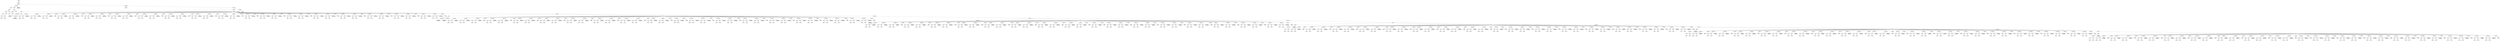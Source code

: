 digraph ASTGraph {
0 [ label="Program" ];
1 [ label="MainClass" ];
0 -> 1
2 [ label="BlockStatement" ];
1 -> 2
3 [ label="MeggySetPixel" ];
2 -> 3
4 [ label="ByteCast" ];
3 -> 4
5 [ label="MinusExp" ];
4 -> 5
6 [ label="PlusExp" ];
5 -> 6
7 [ label="MulExp" ];
6 -> 7
8 [ label="ByteCast" ];
7 -> 8
9 [ label="IntLiteral\n0" ];
8 -> 9
10 [ label="ByteCast" ];
7 -> 10
11 [ label="IntLiteral\n0" ];
10 -> 11
12 [ label="IntLiteral\n0" ];
6 -> 12
13 [ label="IntLiteral\n0" ];
5 -> 13
14 [ label="ByteCast" ];
3 -> 14
15 [ label="MinusExp" ];
14 -> 15
16 [ label="MinusExp" ];
15 -> 16
17 [ label="IntLiteral\n4" ];
16 -> 17
18 [ label="IntLiteral\n3" ];
16 -> 18
19 [ label="IntLiteral\n1" ];
15 -> 19
20 [ label="ColorLiteral\nMeggy.Color.RED" ];
3 -> 20
21 [ label="WhileStatement" ];
2 -> 21
22 [ label="TrueLiteral\ntrue" ];
21 -> 22
23 [ label="BlockStatement" ];
21 -> 23
24 [ label="IfStatement" ];
23 -> 24
25 [ label="AndExp" ];
24 -> 25
26 [ label="MeggyCheckButton" ];
25 -> 26
27 [ label="ButtonLiteral\nMeggy.Button.Up" ];
26 -> 27
28 [ label="NotExp" ];
25 -> 28
29 [ label="MeggyCheckButton" ];
28 -> 29
30 [ label="ButtonLiteral\nMeggy.Button.Right" ];
29 -> 30
31 [ label="BlockStatement" ];
24 -> 31
32 [ label="MeggySetPixel" ];
31 -> 32
33 [ label="ByteCast" ];
32 -> 33
34 [ label="IntLiteral\n0" ];
33 -> 34
35 [ label="ByteCast" ];
32 -> 35
36 [ label="IntLiteral\n0" ];
35 -> 36
37 [ label="ColorLiteral\nMeggy.Color.DARK" ];
32 -> 37
38 [ label="MeggySetPixel" ];
31 -> 38
39 [ label="ByteCast" ];
38 -> 39
40 [ label="IntLiteral\n0" ];
39 -> 40
41 [ label="ByteCast" ];
38 -> 41
42 [ label="IntLiteral\n4" ];
41 -> 42
43 [ label="ColorLiteral\nMeggy.Color.DARK" ];
38 -> 43
44 [ label="MeggySetPixel" ];
31 -> 44
45 [ label="ByteCast" ];
44 -> 45
46 [ label="IntLiteral\n0" ];
45 -> 46
47 [ label="ByteCast" ];
44 -> 47
48 [ label="IntLiteral\n7" ];
47 -> 48
49 [ label="ColorLiteral\nMeggy.Color.RED" ];
44 -> 49
50 [ label="MeggyDelay" ];
31 -> 50
51 [ label="IntLiteral\n256" ];
50 -> 51
52 [ label="MeggySetPixel" ];
31 -> 52
53 [ label="ByteCast" ];
52 -> 53
54 [ label="IntLiteral\n1" ];
53 -> 54
55 [ label="ByteCast" ];
52 -> 55
56 [ label="IntLiteral\n7" ];
55 -> 56
57 [ label="ColorLiteral\nMeggy.Color.RED" ];
52 -> 57
58 [ label="MeggySetPixel" ];
31 -> 58
59 [ label="ByteCast" ];
58 -> 59
60 [ label="IntLiteral\n0" ];
59 -> 60
61 [ label="ByteCast" ];
58 -> 61
62 [ label="IntLiteral\n7" ];
61 -> 62
63 [ label="ColorLiteral\nMeggy.Color.DARK" ];
58 -> 63
64 [ label="MeggyDelay" ];
31 -> 64
65 [ label="IntLiteral\n256" ];
64 -> 65
66 [ label="MeggySetPixel" ];
31 -> 66
67 [ label="ByteCast" ];
66 -> 67
68 [ label="IntLiteral\n2" ];
67 -> 68
69 [ label="ByteCast" ];
66 -> 69
70 [ label="IntLiteral\n7" ];
69 -> 70
71 [ label="ColorLiteral\nMeggy.Color.RED" ];
66 -> 71
72 [ label="MeggySetPixel" ];
31 -> 72
73 [ label="ByteCast" ];
72 -> 73
74 [ label="IntLiteral\n1" ];
73 -> 74
75 [ label="ByteCast" ];
72 -> 75
76 [ label="IntLiteral\n7" ];
75 -> 76
77 [ label="ColorLiteral\nMeggy.Color.DARK" ];
72 -> 77
78 [ label="MeggyDelay" ];
31 -> 78
79 [ label="IntLiteral\n256" ];
78 -> 79
80 [ label="MeggySetPixel" ];
31 -> 80
81 [ label="ByteCast" ];
80 -> 81
82 [ label="IntLiteral\n3" ];
81 -> 82
83 [ label="ByteCast" ];
80 -> 83
84 [ label="IntLiteral\n7" ];
83 -> 84
85 [ label="ColorLiteral\nMeggy.Color.RED" ];
80 -> 85
86 [ label="MeggySetPixel" ];
31 -> 86
87 [ label="ByteCast" ];
86 -> 87
88 [ label="IntLiteral\n2" ];
87 -> 88
89 [ label="ByteCast" ];
86 -> 89
90 [ label="IntLiteral\n7" ];
89 -> 90
91 [ label="ColorLiteral\nMeggy.Color.DARK" ];
86 -> 91
92 [ label="MeggyDelay" ];
31 -> 92
93 [ label="IntLiteral\n256" ];
92 -> 93
94 [ label="MeggySetPixel" ];
31 -> 94
95 [ label="ByteCast" ];
94 -> 95
96 [ label="IntLiteral\n4" ];
95 -> 96
97 [ label="ByteCast" ];
94 -> 97
98 [ label="IntLiteral\n7" ];
97 -> 98
99 [ label="ColorLiteral\nMeggy.Color.RED" ];
94 -> 99
100 [ label="MeggySetPixel" ];
31 -> 100
101 [ label="ByteCast" ];
100 -> 101
102 [ label="IntLiteral\n3" ];
101 -> 102
103 [ label="ByteCast" ];
100 -> 103
104 [ label="IntLiteral\n7" ];
103 -> 104
105 [ label="ColorLiteral\nMeggy.Color.DARK" ];
100 -> 105
106 [ label="MeggyDelay" ];
31 -> 106
107 [ label="IntLiteral\n256" ];
106 -> 107
108 [ label="MeggySetPixel" ];
31 -> 108
109 [ label="ByteCast" ];
108 -> 109
110 [ label="IntLiteral\n5" ];
109 -> 110
111 [ label="ByteCast" ];
108 -> 111
112 [ label="IntLiteral\n7" ];
111 -> 112
113 [ label="ColorLiteral\nMeggy.Color.RED" ];
108 -> 113
114 [ label="MeggySetPixel" ];
31 -> 114
115 [ label="ByteCast" ];
114 -> 115
116 [ label="IntLiteral\n4" ];
115 -> 116
117 [ label="ByteCast" ];
114 -> 117
118 [ label="IntLiteral\n7" ];
117 -> 118
119 [ label="ColorLiteral\nMeggy.Color.DARK" ];
114 -> 119
120 [ label="MeggyDelay" ];
31 -> 120
121 [ label="IntLiteral\n256" ];
120 -> 121
122 [ label="MeggySetPixel" ];
31 -> 122
123 [ label="ByteCast" ];
122 -> 123
124 [ label="IntLiteral\n6" ];
123 -> 124
125 [ label="ByteCast" ];
122 -> 125
126 [ label="IntLiteral\n7" ];
125 -> 126
127 [ label="ColorLiteral\nMeggy.Color.RED" ];
122 -> 127
128 [ label="MeggySetPixel" ];
31 -> 128
129 [ label="ByteCast" ];
128 -> 129
130 [ label="IntLiteral\n5" ];
129 -> 130
131 [ label="ByteCast" ];
128 -> 131
132 [ label="IntLiteral\n7" ];
131 -> 132
133 [ label="ColorLiteral\nMeggy.Color.DARK" ];
128 -> 133
134 [ label="MeggyDelay" ];
31 -> 134
135 [ label="IntLiteral\n256" ];
134 -> 135
136 [ label="MeggySetPixel" ];
31 -> 136
137 [ label="ByteCast" ];
136 -> 137
138 [ label="IntLiteral\n7" ];
137 -> 138
139 [ label="ByteCast" ];
136 -> 139
140 [ label="IntLiteral\n7" ];
139 -> 140
141 [ label="ColorLiteral\nMeggy.Color.RED" ];
136 -> 141
142 [ label="MeggySetPixel" ];
31 -> 142
143 [ label="ByteCast" ];
142 -> 143
144 [ label="IntLiteral\n6" ];
143 -> 144
145 [ label="ByteCast" ];
142 -> 145
146 [ label="IntLiteral\n7" ];
145 -> 146
147 [ label="ColorLiteral\nMeggy.Color.DARK" ];
142 -> 147
148 [ label="MeggyDelay" ];
31 -> 148
149 [ label="IntLiteral\n256" ];
148 -> 149
150 [ label="MeggySetPixel" ];
31 -> 150
151 [ label="ByteCast" ];
150 -> 151
152 [ label="IntLiteral\n7" ];
151 -> 152
153 [ label="ByteCast" ];
150 -> 153
154 [ label="IntLiteral\n7" ];
153 -> 154
155 [ label="ColorLiteral\nMeggy.Color.RED" ];
150 -> 155
156 [ label="MeggyDelay" ];
31 -> 156
157 [ label="IntLiteral\n256" ];
156 -> 157
158 [ label="MeggySetPixel" ];
31 -> 158
159 [ label="ByteCast" ];
158 -> 159
160 [ label="IntLiteral\n6" ];
159 -> 160
161 [ label="ByteCast" ];
158 -> 161
162 [ label="IntLiteral\n7" ];
161 -> 162
163 [ label="ColorLiteral\nMeggy.Color.RED" ];
158 -> 163
164 [ label="MeggySetPixel" ];
31 -> 164
165 [ label="ByteCast" ];
164 -> 165
166 [ label="IntLiteral\n7" ];
165 -> 166
167 [ label="ByteCast" ];
164 -> 167
168 [ label="IntLiteral\n7" ];
167 -> 168
169 [ label="ColorLiteral\nMeggy.Color.DARK" ];
164 -> 169
170 [ label="MeggyDelay" ];
31 -> 170
171 [ label="IntLiteral\n256" ];
170 -> 171
172 [ label="MeggySetPixel" ];
31 -> 172
173 [ label="ByteCast" ];
172 -> 173
174 [ label="IntLiteral\n5" ];
173 -> 174
175 [ label="ByteCast" ];
172 -> 175
176 [ label="IntLiteral\n7" ];
175 -> 176
177 [ label="ColorLiteral\nMeggy.Color.RED" ];
172 -> 177
178 [ label="MeggySetPixel" ];
31 -> 178
179 [ label="ByteCast" ];
178 -> 179
180 [ label="IntLiteral\n6" ];
179 -> 180
181 [ label="ByteCast" ];
178 -> 181
182 [ label="IntLiteral\n7" ];
181 -> 182
183 [ label="ColorLiteral\nMeggy.Color.DARK" ];
178 -> 183
184 [ label="MeggyDelay" ];
31 -> 184
185 [ label="IntLiteral\n256" ];
184 -> 185
186 [ label="MeggySetPixel" ];
31 -> 186
187 [ label="ByteCast" ];
186 -> 187
188 [ label="IntLiteral\n4" ];
187 -> 188
189 [ label="ByteCast" ];
186 -> 189
190 [ label="IntLiteral\n7" ];
189 -> 190
191 [ label="ColorLiteral\nMeggy.Color.RED" ];
186 -> 191
192 [ label="MeggySetPixel" ];
31 -> 192
193 [ label="ByteCast" ];
192 -> 193
194 [ label="IntLiteral\n5" ];
193 -> 194
195 [ label="ByteCast" ];
192 -> 195
196 [ label="IntLiteral\n7" ];
195 -> 196
197 [ label="ColorLiteral\nMeggy.Color.DARK" ];
192 -> 197
198 [ label="MeggyDelay" ];
31 -> 198
199 [ label="IntLiteral\n256" ];
198 -> 199
200 [ label="MeggySetPixel" ];
31 -> 200
201 [ label="ByteCast" ];
200 -> 201
202 [ label="IntLiteral\n3" ];
201 -> 202
203 [ label="ByteCast" ];
200 -> 203
204 [ label="IntLiteral\n7" ];
203 -> 204
205 [ label="ColorLiteral\nMeggy.Color.RED" ];
200 -> 205
206 [ label="MeggySetPixel" ];
31 -> 206
207 [ label="ByteCast" ];
206 -> 207
208 [ label="IntLiteral\n4" ];
207 -> 208
209 [ label="ByteCast" ];
206 -> 209
210 [ label="IntLiteral\n7" ];
209 -> 210
211 [ label="ColorLiteral\nMeggy.Color.DARK" ];
206 -> 211
212 [ label="MeggyDelay" ];
31 -> 212
213 [ label="IntLiteral\n256" ];
212 -> 213
214 [ label="MeggySetPixel" ];
31 -> 214
215 [ label="ByteCast" ];
214 -> 215
216 [ label="IntLiteral\n2" ];
215 -> 216
217 [ label="ByteCast" ];
214 -> 217
218 [ label="IntLiteral\n7" ];
217 -> 218
219 [ label="ColorLiteral\nMeggy.Color.RED" ];
214 -> 219
220 [ label="MeggySetPixel" ];
31 -> 220
221 [ label="ByteCast" ];
220 -> 221
222 [ label="IntLiteral\n3" ];
221 -> 222
223 [ label="ByteCast" ];
220 -> 223
224 [ label="IntLiteral\n7" ];
223 -> 224
225 [ label="ColorLiteral\nMeggy.Color.DARK" ];
220 -> 225
226 [ label="MeggyDelay" ];
31 -> 226
227 [ label="IntLiteral\n256" ];
226 -> 227
228 [ label="MeggySetPixel" ];
31 -> 228
229 [ label="ByteCast" ];
228 -> 229
230 [ label="IntLiteral\n1" ];
229 -> 230
231 [ label="ByteCast" ];
228 -> 231
232 [ label="IntLiteral\n7" ];
231 -> 232
233 [ label="ColorLiteral\nMeggy.Color.RED" ];
228 -> 233
234 [ label="MeggySetPixel" ];
31 -> 234
235 [ label="ByteCast" ];
234 -> 235
236 [ label="IntLiteral\n2" ];
235 -> 236
237 [ label="ByteCast" ];
234 -> 237
238 [ label="IntLiteral\n7" ];
237 -> 238
239 [ label="ColorLiteral\nMeggy.Color.DARK" ];
234 -> 239
240 [ label="MeggyDelay" ];
31 -> 240
241 [ label="IntLiteral\n256" ];
240 -> 241
242 [ label="MeggySetPixel" ];
31 -> 242
243 [ label="ByteCast" ];
242 -> 243
244 [ label="IntLiteral\n0" ];
243 -> 244
245 [ label="ByteCast" ];
242 -> 245
246 [ label="IntLiteral\n7" ];
245 -> 246
247 [ label="ColorLiteral\nMeggy.Color.RED" ];
242 -> 247
248 [ label="MeggySetPixel" ];
31 -> 248
249 [ label="ByteCast" ];
248 -> 249
250 [ label="IntLiteral\n1" ];
249 -> 250
251 [ label="ByteCast" ];
248 -> 251
252 [ label="IntLiteral\n7" ];
251 -> 252
253 [ label="ColorLiteral\nMeggy.Color.DARK" ];
248 -> 253
254 [ label="MeggyDelay" ];
31 -> 254
255 [ label="IntLiteral\n256" ];
254 -> 255
256 [ label="BlockStatement" ];
24 -> 256
257 [ label="IfStatement" ];
256 -> 257
258 [ label="AndExp" ];
257 -> 258
259 [ label="MeggyCheckButton" ];
258 -> 259
260 [ label="ButtonLiteral\nMeggy.Button.Up" ];
259 -> 260
261 [ label="MeggyCheckButton" ];
258 -> 261
262 [ label="ButtonLiteral\nMeggy.Button.Right" ];
261 -> 262
263 [ label="BlockStatement" ];
257 -> 263
264 [ label="MeggySetPixel" ];
263 -> 264
265 [ label="ByteCast" ];
264 -> 265
266 [ label="IntLiteral\n0" ];
265 -> 266
267 [ label="ByteCast" ];
264 -> 267
268 [ label="IntLiteral\n0" ];
267 -> 268
269 [ label="ColorLiteral\nMeggy.Color.DARK" ];
264 -> 269
270 [ label="MeggySetPixel" ];
263 -> 270
271 [ label="ByteCast" ];
270 -> 271
272 [ label="IntLiteral\n0" ];
271 -> 272
273 [ label="ByteCast" ];
270 -> 273
274 [ label="IntLiteral\n7" ];
273 -> 274
275 [ label="ColorLiteral\nMeggy.Color.DARK" ];
270 -> 275
276 [ label="MeggySetPixel" ];
263 -> 276
277 [ label="ByteCast" ];
276 -> 277
278 [ label="IntLiteral\n0" ];
277 -> 278
279 [ label="ByteCast" ];
276 -> 279
280 [ label="IntLiteral\n4" ];
279 -> 280
281 [ label="ColorLiteral\nMeggy.Color.RED" ];
276 -> 281
282 [ label="MeggyDelay" ];
263 -> 282
283 [ label="IntLiteral\n256" ];
282 -> 283
284 [ label="MeggySetPixel" ];
263 -> 284
285 [ label="ByteCast" ];
284 -> 285
286 [ label="IntLiteral\n1" ];
285 -> 286
287 [ label="ByteCast" ];
284 -> 287
288 [ label="IntLiteral\n4" ];
287 -> 288
289 [ label="ColorLiteral\nMeggy.Color.RED" ];
284 -> 289
290 [ label="MeggySetPixel" ];
263 -> 290
291 [ label="ByteCast" ];
290 -> 291
292 [ label="IntLiteral\n0" ];
291 -> 292
293 [ label="ByteCast" ];
290 -> 293
294 [ label="IntLiteral\n4" ];
293 -> 294
295 [ label="ColorLiteral\nMeggy.Color.DARK" ];
290 -> 295
296 [ label="MeggyDelay" ];
263 -> 296
297 [ label="IntLiteral\n256" ];
296 -> 297
298 [ label="MeggySetPixel" ];
263 -> 298
299 [ label="ByteCast" ];
298 -> 299
300 [ label="IntLiteral\n2" ];
299 -> 300
301 [ label="ByteCast" ];
298 -> 301
302 [ label="IntLiteral\n4" ];
301 -> 302
303 [ label="ColorLiteral\nMeggy.Color.RED" ];
298 -> 303
304 [ label="MeggySetPixel" ];
263 -> 304
305 [ label="ByteCast" ];
304 -> 305
306 [ label="IntLiteral\n1" ];
305 -> 306
307 [ label="ByteCast" ];
304 -> 307
308 [ label="IntLiteral\n4" ];
307 -> 308
309 [ label="ColorLiteral\nMeggy.Color.DARK" ];
304 -> 309
310 [ label="MeggyDelay" ];
263 -> 310
311 [ label="IntLiteral\n256" ];
310 -> 311
312 [ label="MeggySetPixel" ];
263 -> 312
313 [ label="ByteCast" ];
312 -> 313
314 [ label="IntLiteral\n3" ];
313 -> 314
315 [ label="ByteCast" ];
312 -> 315
316 [ label="IntLiteral\n4" ];
315 -> 316
317 [ label="ColorLiteral\nMeggy.Color.RED" ];
312 -> 317
318 [ label="MeggySetPixel" ];
263 -> 318
319 [ label="ByteCast" ];
318 -> 319
320 [ label="IntLiteral\n2" ];
319 -> 320
321 [ label="ByteCast" ];
318 -> 321
322 [ label="IntLiteral\n4" ];
321 -> 322
323 [ label="ColorLiteral\nMeggy.Color.DARK" ];
318 -> 323
324 [ label="MeggyDelay" ];
263 -> 324
325 [ label="IntLiteral\n256" ];
324 -> 325
326 [ label="MeggySetPixel" ];
263 -> 326
327 [ label="ByteCast" ];
326 -> 327
328 [ label="IntLiteral\n4" ];
327 -> 328
329 [ label="ByteCast" ];
326 -> 329
330 [ label="IntLiteral\n4" ];
329 -> 330
331 [ label="ColorLiteral\nMeggy.Color.RED" ];
326 -> 331
332 [ label="MeggySetPixel" ];
263 -> 332
333 [ label="ByteCast" ];
332 -> 333
334 [ label="IntLiteral\n3" ];
333 -> 334
335 [ label="ByteCast" ];
332 -> 335
336 [ label="IntLiteral\n4" ];
335 -> 336
337 [ label="ColorLiteral\nMeggy.Color.DARK" ];
332 -> 337
338 [ label="MeggyDelay" ];
263 -> 338
339 [ label="IntLiteral\n256" ];
338 -> 339
340 [ label="MeggySetPixel" ];
263 -> 340
341 [ label="ByteCast" ];
340 -> 341
342 [ label="IntLiteral\n5" ];
341 -> 342
343 [ label="ByteCast" ];
340 -> 343
344 [ label="IntLiteral\n4" ];
343 -> 344
345 [ label="ColorLiteral\nMeggy.Color.RED" ];
340 -> 345
346 [ label="MeggySetPixel" ];
263 -> 346
347 [ label="ByteCast" ];
346 -> 347
348 [ label="IntLiteral\n4" ];
347 -> 348
349 [ label="ByteCast" ];
346 -> 349
350 [ label="IntLiteral\n4" ];
349 -> 350
351 [ label="ColorLiteral\nMeggy.Color.DARK" ];
346 -> 351
352 [ label="MeggyDelay" ];
263 -> 352
353 [ label="IntLiteral\n256" ];
352 -> 353
354 [ label="MeggySetPixel" ];
263 -> 354
355 [ label="ByteCast" ];
354 -> 355
356 [ label="IntLiteral\n6" ];
355 -> 356
357 [ label="ByteCast" ];
354 -> 357
358 [ label="IntLiteral\n4" ];
357 -> 358
359 [ label="ColorLiteral\nMeggy.Color.RED" ];
354 -> 359
360 [ label="MeggySetPixel" ];
263 -> 360
361 [ label="ByteCast" ];
360 -> 361
362 [ label="IntLiteral\n5" ];
361 -> 362
363 [ label="ByteCast" ];
360 -> 363
364 [ label="IntLiteral\n4" ];
363 -> 364
365 [ label="ColorLiteral\nMeggy.Color.DARK" ];
360 -> 365
366 [ label="MeggyDelay" ];
263 -> 366
367 [ label="IntLiteral\n256" ];
366 -> 367
368 [ label="MeggySetPixel" ];
263 -> 368
369 [ label="ByteCast" ];
368 -> 369
370 [ label="IntLiteral\n7" ];
369 -> 370
371 [ label="ByteCast" ];
368 -> 371
372 [ label="IntLiteral\n4" ];
371 -> 372
373 [ label="ColorLiteral\nMeggy.Color.RED" ];
368 -> 373
374 [ label="MeggySetPixel" ];
263 -> 374
375 [ label="ByteCast" ];
374 -> 375
376 [ label="IntLiteral\n6" ];
375 -> 376
377 [ label="ByteCast" ];
374 -> 377
378 [ label="IntLiteral\n4" ];
377 -> 378
379 [ label="ColorLiteral\nMeggy.Color.DARK" ];
374 -> 379
380 [ label="MeggyDelay" ];
263 -> 380
381 [ label="IntLiteral\n256" ];
380 -> 381
382 [ label="MeggySetPixel" ];
263 -> 382
383 [ label="ByteCast" ];
382 -> 383
384 [ label="IntLiteral\n7" ];
383 -> 384
385 [ label="ByteCast" ];
382 -> 385
386 [ label="IntLiteral\n4" ];
385 -> 386
387 [ label="ColorLiteral\nMeggy.Color.RED" ];
382 -> 387
388 [ label="MeggyDelay" ];
263 -> 388
389 [ label="IntLiteral\n256" ];
388 -> 389
390 [ label="MeggySetPixel" ];
263 -> 390
391 [ label="ByteCast" ];
390 -> 391
392 [ label="IntLiteral\n6" ];
391 -> 392
393 [ label="ByteCast" ];
390 -> 393
394 [ label="IntLiteral\n4" ];
393 -> 394
395 [ label="ColorLiteral\nMeggy.Color.RED" ];
390 -> 395
396 [ label="MeggySetPixel" ];
263 -> 396
397 [ label="ByteCast" ];
396 -> 397
398 [ label="IntLiteral\n7" ];
397 -> 398
399 [ label="ByteCast" ];
396 -> 399
400 [ label="IntLiteral\n4" ];
399 -> 400
401 [ label="ColorLiteral\nMeggy.Color.DARK" ];
396 -> 401
402 [ label="MeggyDelay" ];
263 -> 402
403 [ label="IntLiteral\n256" ];
402 -> 403
404 [ label="MeggySetPixel" ];
263 -> 404
405 [ label="ByteCast" ];
404 -> 405
406 [ label="IntLiteral\n5" ];
405 -> 406
407 [ label="ByteCast" ];
404 -> 407
408 [ label="IntLiteral\n4" ];
407 -> 408
409 [ label="ColorLiteral\nMeggy.Color.RED" ];
404 -> 409
410 [ label="MeggySetPixel" ];
263 -> 410
411 [ label="ByteCast" ];
410 -> 411
412 [ label="IntLiteral\n6" ];
411 -> 412
413 [ label="ByteCast" ];
410 -> 413
414 [ label="IntLiteral\n4" ];
413 -> 414
415 [ label="ColorLiteral\nMeggy.Color.DARK" ];
410 -> 415
416 [ label="MeggyDelay" ];
263 -> 416
417 [ label="IntLiteral\n256" ];
416 -> 417
418 [ label="MeggySetPixel" ];
263 -> 418
419 [ label="ByteCast" ];
418 -> 419
420 [ label="IntLiteral\n4" ];
419 -> 420
421 [ label="ByteCast" ];
418 -> 421
422 [ label="IntLiteral\n4" ];
421 -> 422
423 [ label="ColorLiteral\nMeggy.Color.RED" ];
418 -> 423
424 [ label="MeggySetPixel" ];
263 -> 424
425 [ label="ByteCast" ];
424 -> 425
426 [ label="IntLiteral\n5" ];
425 -> 426
427 [ label="ByteCast" ];
424 -> 427
428 [ label="IntLiteral\n4" ];
427 -> 428
429 [ label="ColorLiteral\nMeggy.Color.DARK" ];
424 -> 429
430 [ label="MeggyDelay" ];
263 -> 430
431 [ label="IntLiteral\n256" ];
430 -> 431
432 [ label="MeggySetPixel" ];
263 -> 432
433 [ label="ByteCast" ];
432 -> 433
434 [ label="IntLiteral\n3" ];
433 -> 434
435 [ label="ByteCast" ];
432 -> 435
436 [ label="IntLiteral\n4" ];
435 -> 436
437 [ label="ColorLiteral\nMeggy.Color.RED" ];
432 -> 437
438 [ label="MeggySetPixel" ];
263 -> 438
439 [ label="ByteCast" ];
438 -> 439
440 [ label="IntLiteral\n4" ];
439 -> 440
441 [ label="ByteCast" ];
438 -> 441
442 [ label="IntLiteral\n4" ];
441 -> 442
443 [ label="ColorLiteral\nMeggy.Color.DARK" ];
438 -> 443
444 [ label="MeggyDelay" ];
263 -> 444
445 [ label="IntLiteral\n256" ];
444 -> 445
446 [ label="MeggySetPixel" ];
263 -> 446
447 [ label="ByteCast" ];
446 -> 447
448 [ label="IntLiteral\n2" ];
447 -> 448
449 [ label="ByteCast" ];
446 -> 449
450 [ label="IntLiteral\n4" ];
449 -> 450
451 [ label="ColorLiteral\nMeggy.Color.RED" ];
446 -> 451
452 [ label="MeggySetPixel" ];
263 -> 452
453 [ label="ByteCast" ];
452 -> 453
454 [ label="IntLiteral\n3" ];
453 -> 454
455 [ label="ByteCast" ];
452 -> 455
456 [ label="IntLiteral\n4" ];
455 -> 456
457 [ label="ColorLiteral\nMeggy.Color.DARK" ];
452 -> 457
458 [ label="MeggyDelay" ];
263 -> 458
459 [ label="IntLiteral\n256" ];
458 -> 459
460 [ label="MeggySetPixel" ];
263 -> 460
461 [ label="ByteCast" ];
460 -> 461
462 [ label="IntLiteral\n1" ];
461 -> 462
463 [ label="ByteCast" ];
460 -> 463
464 [ label="IntLiteral\n4" ];
463 -> 464
465 [ label="ColorLiteral\nMeggy.Color.RED" ];
460 -> 465
466 [ label="MeggySetPixel" ];
263 -> 466
467 [ label="ByteCast" ];
466 -> 467
468 [ label="IntLiteral\n2" ];
467 -> 468
469 [ label="ByteCast" ];
466 -> 469
470 [ label="IntLiteral\n4" ];
469 -> 470
471 [ label="ColorLiteral\nMeggy.Color.DARK" ];
466 -> 471
472 [ label="MeggyDelay" ];
263 -> 472
473 [ label="IntLiteral\n256" ];
472 -> 473
474 [ label="MeggySetPixel" ];
263 -> 474
475 [ label="ByteCast" ];
474 -> 475
476 [ label="IntLiteral\n0" ];
475 -> 476
477 [ label="ByteCast" ];
474 -> 477
478 [ label="IntLiteral\n4" ];
477 -> 478
479 [ label="ColorLiteral\nMeggy.Color.RED" ];
474 -> 479
480 [ label="MeggySetPixel" ];
263 -> 480
481 [ label="ByteCast" ];
480 -> 481
482 [ label="IntLiteral\n1" ];
481 -> 482
483 [ label="ByteCast" ];
480 -> 483
484 [ label="IntLiteral\n4" ];
483 -> 484
485 [ label="ColorLiteral\nMeggy.Color.DARK" ];
480 -> 485
486 [ label="MeggyDelay" ];
263 -> 486
487 [ label="IntLiteral\n256" ];
486 -> 487
488 [ label="BlockStatement" ];
257 -> 488
489 [ label="IfStatement" ];
488 -> 489
490 [ label="MeggyCheckButton" ];
489 -> 490
491 [ label="ButtonLiteral\nMeggy.Button.Down" ];
490 -> 491
492 [ label="BlockStatement" ];
489 -> 492
493 [ label="MeggySetPixel" ];
492 -> 493
494 [ label="ByteCast" ];
493 -> 494
495 [ label="IntLiteral\n0" ];
494 -> 495
496 [ label="ByteCast" ];
493 -> 496
497 [ label="IntLiteral\n4" ];
496 -> 497
498 [ label="ColorLiteral\nMeggy.Color.DARK" ];
493 -> 498
499 [ label="MeggySetPixel" ];
492 -> 499
500 [ label="ByteCast" ];
499 -> 500
501 [ label="IntLiteral\n0" ];
500 -> 501
502 [ label="ByteCast" ];
499 -> 502
503 [ label="IntLiteral\n7" ];
502 -> 503
504 [ label="ColorLiteral\nMeggy.Color.DARK" ];
499 -> 504
505 [ label="MeggySetPixel" ];
492 -> 505
506 [ label="ByteCast" ];
505 -> 506
507 [ label="IntLiteral\n0" ];
506 -> 507
508 [ label="ByteCast" ];
505 -> 508
509 [ label="IntLiteral\n0" ];
508 -> 509
510 [ label="ColorLiteral\nMeggy.Color.RED" ];
505 -> 510
511 [ label="MeggyDelay" ];
492 -> 511
512 [ label="IntLiteral\n256" ];
511 -> 512
513 [ label="MeggySetPixel" ];
492 -> 513
514 [ label="ByteCast" ];
513 -> 514
515 [ label="IntLiteral\n1" ];
514 -> 515
516 [ label="ByteCast" ];
513 -> 516
517 [ label="IntLiteral\n0" ];
516 -> 517
518 [ label="ColorLiteral\nMeggy.Color.RED" ];
513 -> 518
519 [ label="MeggySetPixel" ];
492 -> 519
520 [ label="ByteCast" ];
519 -> 520
521 [ label="IntLiteral\n0" ];
520 -> 521
522 [ label="ByteCast" ];
519 -> 522
523 [ label="IntLiteral\n0" ];
522 -> 523
524 [ label="ColorLiteral\nMeggy.Color.DARK" ];
519 -> 524
525 [ label="MeggyDelay" ];
492 -> 525
526 [ label="IntLiteral\n256" ];
525 -> 526
527 [ label="MeggySetPixel" ];
492 -> 527
528 [ label="ByteCast" ];
527 -> 528
529 [ label="IntLiteral\n2" ];
528 -> 529
530 [ label="ByteCast" ];
527 -> 530
531 [ label="IntLiteral\n0" ];
530 -> 531
532 [ label="ColorLiteral\nMeggy.Color.RED" ];
527 -> 532
533 [ label="MeggySetPixel" ];
492 -> 533
534 [ label="ByteCast" ];
533 -> 534
535 [ label="IntLiteral\n1" ];
534 -> 535
536 [ label="ByteCast" ];
533 -> 536
537 [ label="IntLiteral\n0" ];
536 -> 537
538 [ label="ColorLiteral\nMeggy.Color.DARK" ];
533 -> 538
539 [ label="MeggyDelay" ];
492 -> 539
540 [ label="IntLiteral\n256" ];
539 -> 540
541 [ label="MeggySetPixel" ];
492 -> 541
542 [ label="ByteCast" ];
541 -> 542
543 [ label="IntLiteral\n3" ];
542 -> 543
544 [ label="ByteCast" ];
541 -> 544
545 [ label="IntLiteral\n0" ];
544 -> 545
546 [ label="ColorLiteral\nMeggy.Color.RED" ];
541 -> 546
547 [ label="MeggySetPixel" ];
492 -> 547
548 [ label="ByteCast" ];
547 -> 548
549 [ label="IntLiteral\n2" ];
548 -> 549
550 [ label="ByteCast" ];
547 -> 550
551 [ label="IntLiteral\n0" ];
550 -> 551
552 [ label="ColorLiteral\nMeggy.Color.DARK" ];
547 -> 552
553 [ label="MeggyDelay" ];
492 -> 553
554 [ label="IntLiteral\n256" ];
553 -> 554
555 [ label="MeggySetPixel" ];
492 -> 555
556 [ label="ByteCast" ];
555 -> 556
557 [ label="IntLiteral\n4" ];
556 -> 557
558 [ label="ByteCast" ];
555 -> 558
559 [ label="IntLiteral\n0" ];
558 -> 559
560 [ label="ColorLiteral\nMeggy.Color.RED" ];
555 -> 560
561 [ label="MeggySetPixel" ];
492 -> 561
562 [ label="ByteCast" ];
561 -> 562
563 [ label="IntLiteral\n3" ];
562 -> 563
564 [ label="ByteCast" ];
561 -> 564
565 [ label="IntLiteral\n0" ];
564 -> 565
566 [ label="ColorLiteral\nMeggy.Color.DARK" ];
561 -> 566
567 [ label="MeggyDelay" ];
492 -> 567
568 [ label="IntLiteral\n256" ];
567 -> 568
569 [ label="MeggySetPixel" ];
492 -> 569
570 [ label="ByteCast" ];
569 -> 570
571 [ label="IntLiteral\n5" ];
570 -> 571
572 [ label="ByteCast" ];
569 -> 572
573 [ label="IntLiteral\n0" ];
572 -> 573
574 [ label="ColorLiteral\nMeggy.Color.RED" ];
569 -> 574
575 [ label="MeggySetPixel" ];
492 -> 575
576 [ label="ByteCast" ];
575 -> 576
577 [ label="IntLiteral\n4" ];
576 -> 577
578 [ label="ByteCast" ];
575 -> 578
579 [ label="IntLiteral\n0" ];
578 -> 579
580 [ label="ColorLiteral\nMeggy.Color.DARK" ];
575 -> 580
581 [ label="MeggyDelay" ];
492 -> 581
582 [ label="IntLiteral\n256" ];
581 -> 582
583 [ label="MeggySetPixel" ];
492 -> 583
584 [ label="ByteCast" ];
583 -> 584
585 [ label="IntLiteral\n6" ];
584 -> 585
586 [ label="ByteCast" ];
583 -> 586
587 [ label="IntLiteral\n0" ];
586 -> 587
588 [ label="ColorLiteral\nMeggy.Color.RED" ];
583 -> 588
589 [ label="MeggySetPixel" ];
492 -> 589
590 [ label="ByteCast" ];
589 -> 590
591 [ label="IntLiteral\n5" ];
590 -> 591
592 [ label="ByteCast" ];
589 -> 592
593 [ label="IntLiteral\n0" ];
592 -> 593
594 [ label="ColorLiteral\nMeggy.Color.DARK" ];
589 -> 594
595 [ label="MeggyDelay" ];
492 -> 595
596 [ label="IntLiteral\n256" ];
595 -> 596
597 [ label="MeggySetPixel" ];
492 -> 597
598 [ label="ByteCast" ];
597 -> 598
599 [ label="IntLiteral\n7" ];
598 -> 599
600 [ label="ByteCast" ];
597 -> 600
601 [ label="IntLiteral\n0" ];
600 -> 601
602 [ label="ColorLiteral\nMeggy.Color.RED" ];
597 -> 602
603 [ label="MeggySetPixel" ];
492 -> 603
604 [ label="ByteCast" ];
603 -> 604
605 [ label="IntLiteral\n6" ];
604 -> 605
606 [ label="ByteCast" ];
603 -> 606
607 [ label="IntLiteral\n0" ];
606 -> 607
608 [ label="ColorLiteral\nMeggy.Color.DARK" ];
603 -> 608
609 [ label="MeggyDelay" ];
492 -> 609
610 [ label="IntLiteral\n256" ];
609 -> 610
611 [ label="MeggySetPixel" ];
492 -> 611
612 [ label="ByteCast" ];
611 -> 612
613 [ label="IntLiteral\n7" ];
612 -> 613
614 [ label="ByteCast" ];
611 -> 614
615 [ label="IntLiteral\n0" ];
614 -> 615
616 [ label="ColorLiteral\nMeggy.Color.RED" ];
611 -> 616
617 [ label="MeggyDelay" ];
492 -> 617
618 [ label="IntLiteral\n256" ];
617 -> 618
619 [ label="MeggySetPixel" ];
492 -> 619
620 [ label="ByteCast" ];
619 -> 620
621 [ label="IntLiteral\n6" ];
620 -> 621
622 [ label="ByteCast" ];
619 -> 622
623 [ label="IntLiteral\n0" ];
622 -> 623
624 [ label="ColorLiteral\nMeggy.Color.RED" ];
619 -> 624
625 [ label="MeggySetPixel" ];
492 -> 625
626 [ label="ByteCast" ];
625 -> 626
627 [ label="IntLiteral\n7" ];
626 -> 627
628 [ label="ByteCast" ];
625 -> 628
629 [ label="IntLiteral\n0" ];
628 -> 629
630 [ label="ColorLiteral\nMeggy.Color.DARK" ];
625 -> 630
631 [ label="MeggyDelay" ];
492 -> 631
632 [ label="IntLiteral\n256" ];
631 -> 632
633 [ label="MeggySetPixel" ];
492 -> 633
634 [ label="ByteCast" ];
633 -> 634
635 [ label="IntLiteral\n5" ];
634 -> 635
636 [ label="ByteCast" ];
633 -> 636
637 [ label="IntLiteral\n0" ];
636 -> 637
638 [ label="ColorLiteral\nMeggy.Color.RED" ];
633 -> 638
639 [ label="MeggySetPixel" ];
492 -> 639
640 [ label="ByteCast" ];
639 -> 640
641 [ label="IntLiteral\n6" ];
640 -> 641
642 [ label="ByteCast" ];
639 -> 642
643 [ label="IntLiteral\n0" ];
642 -> 643
644 [ label="ColorLiteral\nMeggy.Color.DARK" ];
639 -> 644
645 [ label="MeggyDelay" ];
492 -> 645
646 [ label="IntLiteral\n256" ];
645 -> 646
647 [ label="MeggySetPixel" ];
492 -> 647
648 [ label="ByteCast" ];
647 -> 648
649 [ label="IntLiteral\n4" ];
648 -> 649
650 [ label="ByteCast" ];
647 -> 650
651 [ label="IntLiteral\n0" ];
650 -> 651
652 [ label="ColorLiteral\nMeggy.Color.RED" ];
647 -> 652
653 [ label="MeggySetPixel" ];
492 -> 653
654 [ label="ByteCast" ];
653 -> 654
655 [ label="IntLiteral\n5" ];
654 -> 655
656 [ label="ByteCast" ];
653 -> 656
657 [ label="IntLiteral\n0" ];
656 -> 657
658 [ label="ColorLiteral\nMeggy.Color.DARK" ];
653 -> 658
659 [ label="MeggyDelay" ];
492 -> 659
660 [ label="IntLiteral\n256" ];
659 -> 660
661 [ label="MeggySetPixel" ];
492 -> 661
662 [ label="ByteCast" ];
661 -> 662
663 [ label="IntLiteral\n3" ];
662 -> 663
664 [ label="ByteCast" ];
661 -> 664
665 [ label="IntLiteral\n0" ];
664 -> 665
666 [ label="ColorLiteral\nMeggy.Color.RED" ];
661 -> 666
667 [ label="MeggySetPixel" ];
492 -> 667
668 [ label="ByteCast" ];
667 -> 668
669 [ label="IntLiteral\n4" ];
668 -> 669
670 [ label="ByteCast" ];
667 -> 670
671 [ label="IntLiteral\n0" ];
670 -> 671
672 [ label="ColorLiteral\nMeggy.Color.DARK" ];
667 -> 672
673 [ label="MeggyDelay" ];
492 -> 673
674 [ label="IntLiteral\n256" ];
673 -> 674
675 [ label="MeggySetPixel" ];
492 -> 675
676 [ label="ByteCast" ];
675 -> 676
677 [ label="IntLiteral\n2" ];
676 -> 677
678 [ label="ByteCast" ];
675 -> 678
679 [ label="IntLiteral\n0" ];
678 -> 679
680 [ label="ColorLiteral\nMeggy.Color.RED" ];
675 -> 680
681 [ label="MeggySetPixel" ];
492 -> 681
682 [ label="ByteCast" ];
681 -> 682
683 [ label="IntLiteral\n3" ];
682 -> 683
684 [ label="ByteCast" ];
681 -> 684
685 [ label="IntLiteral\n0" ];
684 -> 685
686 [ label="ColorLiteral\nMeggy.Color.DARK" ];
681 -> 686
687 [ label="MeggyDelay" ];
492 -> 687
688 [ label="IntLiteral\n256" ];
687 -> 688
689 [ label="MeggySetPixel" ];
492 -> 689
690 [ label="ByteCast" ];
689 -> 690
691 [ label="IntLiteral\n1" ];
690 -> 691
692 [ label="ByteCast" ];
689 -> 692
693 [ label="IntLiteral\n0" ];
692 -> 693
694 [ label="ColorLiteral\nMeggy.Color.RED" ];
689 -> 694
695 [ label="MeggySetPixel" ];
492 -> 695
696 [ label="ByteCast" ];
695 -> 696
697 [ label="IntLiteral\n2" ];
696 -> 697
698 [ label="ByteCast" ];
695 -> 698
699 [ label="IntLiteral\n0" ];
698 -> 699
700 [ label="ColorLiteral\nMeggy.Color.DARK" ];
695 -> 700
701 [ label="MeggyDelay" ];
492 -> 701
702 [ label="IntLiteral\n256" ];
701 -> 702
703 [ label="MeggySetPixel" ];
492 -> 703
704 [ label="ByteCast" ];
703 -> 704
705 [ label="IntLiteral\n0" ];
704 -> 705
706 [ label="ByteCast" ];
703 -> 706
707 [ label="IntLiteral\n0" ];
706 -> 707
708 [ label="ColorLiteral\nMeggy.Color.RED" ];
703 -> 708
709 [ label="MeggySetPixel" ];
492 -> 709
710 [ label="ByteCast" ];
709 -> 710
711 [ label="IntLiteral\n1" ];
710 -> 711
712 [ label="ByteCast" ];
709 -> 712
713 [ label="IntLiteral\n0" ];
712 -> 713
714 [ label="ColorLiteral\nMeggy.Color.DARK" ];
709 -> 714
715 [ label="MeggyDelay" ];
492 -> 715
716 [ label="IntLiteral\n256" ];
715 -> 716
717 [ label="BlockStatement" ];
489 -> 717
718 [ label="IfStatement" ];
717 -> 718
719 [ label="EqualExp" ];
718 -> 719
720 [ label="MeggyGetPixel" ];
719 -> 720
721 [ label="ByteCast" ];
720 -> 721
722 [ label="IntLiteral\n0" ];
721 -> 722
723 [ label="ByteCast" ];
720 -> 723
724 [ label="IntLiteral\n0" ];
723 -> 724
725 [ label="ColorLiteral\nMeggy.Color.RED" ];
719 -> 725
726 [ label="BlockStatement" ];
718 -> 726
727 [ label="MeggySetPixel" ];
726 -> 727
728 [ label="ByteCast" ];
727 -> 728
729 [ label="IntLiteral\n0" ];
728 -> 729
730 [ label="ByteCast" ];
727 -> 730
731 [ label="IntLiteral\n0" ];
730 -> 731
732 [ label="ColorLiteral\nMeggy.Color.RED" ];
727 -> 732
733 [ label="MeggyDelay" ];
726 -> 733
734 [ label="IntLiteral\n256" ];
733 -> 734
735 [ label="MeggySetPixel" ];
726 -> 735
736 [ label="ByteCast" ];
735 -> 736
737 [ label="IntLiteral\n1" ];
736 -> 737
738 [ label="ByteCast" ];
735 -> 738
739 [ label="IntLiteral\n0" ];
738 -> 739
740 [ label="ColorLiteral\nMeggy.Color.RED" ];
735 -> 740
741 [ label="MeggySetPixel" ];
726 -> 741
742 [ label="ByteCast" ];
741 -> 742
743 [ label="IntLiteral\n0" ];
742 -> 743
744 [ label="ByteCast" ];
741 -> 744
745 [ label="IntLiteral\n0" ];
744 -> 745
746 [ label="ColorLiteral\nMeggy.Color.DARK" ];
741 -> 746
747 [ label="MeggyDelay" ];
726 -> 747
748 [ label="IntLiteral\n256" ];
747 -> 748
749 [ label="MeggySetPixel" ];
726 -> 749
750 [ label="ByteCast" ];
749 -> 750
751 [ label="IntLiteral\n2" ];
750 -> 751
752 [ label="ByteCast" ];
749 -> 752
753 [ label="IntLiteral\n0" ];
752 -> 753
754 [ label="ColorLiteral\nMeggy.Color.RED" ];
749 -> 754
755 [ label="MeggySetPixel" ];
726 -> 755
756 [ label="ByteCast" ];
755 -> 756
757 [ label="IntLiteral\n1" ];
756 -> 757
758 [ label="ByteCast" ];
755 -> 758
759 [ label="IntLiteral\n0" ];
758 -> 759
760 [ label="ColorLiteral\nMeggy.Color.DARK" ];
755 -> 760
761 [ label="MeggyDelay" ];
726 -> 761
762 [ label="IntLiteral\n256" ];
761 -> 762
763 [ label="MeggySetPixel" ];
726 -> 763
764 [ label="ByteCast" ];
763 -> 764
765 [ label="IntLiteral\n3" ];
764 -> 765
766 [ label="ByteCast" ];
763 -> 766
767 [ label="IntLiteral\n0" ];
766 -> 767
768 [ label="ColorLiteral\nMeggy.Color.RED" ];
763 -> 768
769 [ label="MeggySetPixel" ];
726 -> 769
770 [ label="ByteCast" ];
769 -> 770
771 [ label="IntLiteral\n2" ];
770 -> 771
772 [ label="ByteCast" ];
769 -> 772
773 [ label="IntLiteral\n0" ];
772 -> 773
774 [ label="ColorLiteral\nMeggy.Color.DARK" ];
769 -> 774
775 [ label="MeggyDelay" ];
726 -> 775
776 [ label="IntLiteral\n256" ];
775 -> 776
777 [ label="MeggySetPixel" ];
726 -> 777
778 [ label="ByteCast" ];
777 -> 778
779 [ label="IntLiteral\n4" ];
778 -> 779
780 [ label="ByteCast" ];
777 -> 780
781 [ label="IntLiteral\n0" ];
780 -> 781
782 [ label="ColorLiteral\nMeggy.Color.RED" ];
777 -> 782
783 [ label="MeggySetPixel" ];
726 -> 783
784 [ label="ByteCast" ];
783 -> 784
785 [ label="IntLiteral\n3" ];
784 -> 785
786 [ label="ByteCast" ];
783 -> 786
787 [ label="IntLiteral\n0" ];
786 -> 787
788 [ label="ColorLiteral\nMeggy.Color.DARK" ];
783 -> 788
789 [ label="MeggyDelay" ];
726 -> 789
790 [ label="IntLiteral\n256" ];
789 -> 790
791 [ label="MeggySetPixel" ];
726 -> 791
792 [ label="ByteCast" ];
791 -> 792
793 [ label="IntLiteral\n5" ];
792 -> 793
794 [ label="ByteCast" ];
791 -> 794
795 [ label="IntLiteral\n0" ];
794 -> 795
796 [ label="ColorLiteral\nMeggy.Color.RED" ];
791 -> 796
797 [ label="MeggySetPixel" ];
726 -> 797
798 [ label="ByteCast" ];
797 -> 798
799 [ label="IntLiteral\n4" ];
798 -> 799
800 [ label="ByteCast" ];
797 -> 800
801 [ label="IntLiteral\n0" ];
800 -> 801
802 [ label="ColorLiteral\nMeggy.Color.DARK" ];
797 -> 802
803 [ label="MeggyDelay" ];
726 -> 803
804 [ label="IntLiteral\n256" ];
803 -> 804
805 [ label="MeggySetPixel" ];
726 -> 805
806 [ label="ByteCast" ];
805 -> 806
807 [ label="IntLiteral\n6" ];
806 -> 807
808 [ label="ByteCast" ];
805 -> 808
809 [ label="IntLiteral\n0" ];
808 -> 809
810 [ label="ColorLiteral\nMeggy.Color.RED" ];
805 -> 810
811 [ label="MeggySetPixel" ];
726 -> 811
812 [ label="ByteCast" ];
811 -> 812
813 [ label="IntLiteral\n5" ];
812 -> 813
814 [ label="ByteCast" ];
811 -> 814
815 [ label="IntLiteral\n0" ];
814 -> 815
816 [ label="ColorLiteral\nMeggy.Color.DARK" ];
811 -> 816
817 [ label="MeggyDelay" ];
726 -> 817
818 [ label="IntLiteral\n256" ];
817 -> 818
819 [ label="MeggySetPixel" ];
726 -> 819
820 [ label="ByteCast" ];
819 -> 820
821 [ label="IntLiteral\n7" ];
820 -> 821
822 [ label="ByteCast" ];
819 -> 822
823 [ label="IntLiteral\n0" ];
822 -> 823
824 [ label="ColorLiteral\nMeggy.Color.RED" ];
819 -> 824
825 [ label="MeggySetPixel" ];
726 -> 825
826 [ label="ByteCast" ];
825 -> 826
827 [ label="IntLiteral\n6" ];
826 -> 827
828 [ label="ByteCast" ];
825 -> 828
829 [ label="IntLiteral\n0" ];
828 -> 829
830 [ label="ColorLiteral\nMeggy.Color.DARK" ];
825 -> 830
831 [ label="MeggyDelay" ];
726 -> 831
832 [ label="IntLiteral\n256" ];
831 -> 832
833 [ label="MeggySetPixel" ];
726 -> 833
834 [ label="ByteCast" ];
833 -> 834
835 [ label="IntLiteral\n7" ];
834 -> 835
836 [ label="ByteCast" ];
833 -> 836
837 [ label="IntLiteral\n0" ];
836 -> 837
838 [ label="ColorLiteral\nMeggy.Color.RED" ];
833 -> 838
839 [ label="MeggyDelay" ];
726 -> 839
840 [ label="IntLiteral\n256" ];
839 -> 840
841 [ label="MeggySetPixel" ];
726 -> 841
842 [ label="ByteCast" ];
841 -> 842
843 [ label="IntLiteral\n6" ];
842 -> 843
844 [ label="ByteCast" ];
841 -> 844
845 [ label="IntLiteral\n0" ];
844 -> 845
846 [ label="ColorLiteral\nMeggy.Color.RED" ];
841 -> 846
847 [ label="MeggySetPixel" ];
726 -> 847
848 [ label="ByteCast" ];
847 -> 848
849 [ label="IntLiteral\n7" ];
848 -> 849
850 [ label="ByteCast" ];
847 -> 850
851 [ label="IntLiteral\n0" ];
850 -> 851
852 [ label="ColorLiteral\nMeggy.Color.DARK" ];
847 -> 852
853 [ label="MeggyDelay" ];
726 -> 853
854 [ label="IntLiteral\n256" ];
853 -> 854
855 [ label="MeggySetPixel" ];
726 -> 855
856 [ label="ByteCast" ];
855 -> 856
857 [ label="IntLiteral\n5" ];
856 -> 857
858 [ label="ByteCast" ];
855 -> 858
859 [ label="IntLiteral\n0" ];
858 -> 859
860 [ label="ColorLiteral\nMeggy.Color.RED" ];
855 -> 860
861 [ label="MeggySetPixel" ];
726 -> 861
862 [ label="ByteCast" ];
861 -> 862
863 [ label="IntLiteral\n6" ];
862 -> 863
864 [ label="ByteCast" ];
861 -> 864
865 [ label="IntLiteral\n0" ];
864 -> 865
866 [ label="ColorLiteral\nMeggy.Color.DARK" ];
861 -> 866
867 [ label="MeggyDelay" ];
726 -> 867
868 [ label="IntLiteral\n256" ];
867 -> 868
869 [ label="MeggySetPixel" ];
726 -> 869
870 [ label="ByteCast" ];
869 -> 870
871 [ label="IntLiteral\n4" ];
870 -> 871
872 [ label="ByteCast" ];
869 -> 872
873 [ label="IntLiteral\n0" ];
872 -> 873
874 [ label="ColorLiteral\nMeggy.Color.RED" ];
869 -> 874
875 [ label="MeggySetPixel" ];
726 -> 875
876 [ label="ByteCast" ];
875 -> 876
877 [ label="IntLiteral\n5" ];
876 -> 877
878 [ label="ByteCast" ];
875 -> 878
879 [ label="IntLiteral\n0" ];
878 -> 879
880 [ label="ColorLiteral\nMeggy.Color.DARK" ];
875 -> 880
881 [ label="MeggyDelay" ];
726 -> 881
882 [ label="IntLiteral\n256" ];
881 -> 882
883 [ label="MeggySetPixel" ];
726 -> 883
884 [ label="ByteCast" ];
883 -> 884
885 [ label="IntLiteral\n3" ];
884 -> 885
886 [ label="ByteCast" ];
883 -> 886
887 [ label="IntLiteral\n0" ];
886 -> 887
888 [ label="ColorLiteral\nMeggy.Color.RED" ];
883 -> 888
889 [ label="MeggySetPixel" ];
726 -> 889
890 [ label="ByteCast" ];
889 -> 890
891 [ label="IntLiteral\n4" ];
890 -> 891
892 [ label="ByteCast" ];
889 -> 892
893 [ label="IntLiteral\n0" ];
892 -> 893
894 [ label="ColorLiteral\nMeggy.Color.DARK" ];
889 -> 894
895 [ label="MeggyDelay" ];
726 -> 895
896 [ label="IntLiteral\n256" ];
895 -> 896
897 [ label="MeggySetPixel" ];
726 -> 897
898 [ label="ByteCast" ];
897 -> 898
899 [ label="IntLiteral\n2" ];
898 -> 899
900 [ label="ByteCast" ];
897 -> 900
901 [ label="IntLiteral\n0" ];
900 -> 901
902 [ label="ColorLiteral\nMeggy.Color.RED" ];
897 -> 902
903 [ label="MeggySetPixel" ];
726 -> 903
904 [ label="ByteCast" ];
903 -> 904
905 [ label="IntLiteral\n3" ];
904 -> 905
906 [ label="ByteCast" ];
903 -> 906
907 [ label="IntLiteral\n0" ];
906 -> 907
908 [ label="ColorLiteral\nMeggy.Color.DARK" ];
903 -> 908
909 [ label="MeggyDelay" ];
726 -> 909
910 [ label="IntLiteral\n256" ];
909 -> 910
911 [ label="MeggySetPixel" ];
726 -> 911
912 [ label="ByteCast" ];
911 -> 912
913 [ label="IntLiteral\n1" ];
912 -> 913
914 [ label="ByteCast" ];
911 -> 914
915 [ label="IntLiteral\n0" ];
914 -> 915
916 [ label="ColorLiteral\nMeggy.Color.RED" ];
911 -> 916
917 [ label="MeggySetPixel" ];
726 -> 917
918 [ label="ByteCast" ];
917 -> 918
919 [ label="IntLiteral\n2" ];
918 -> 919
920 [ label="ByteCast" ];
917 -> 920
921 [ label="IntLiteral\n0" ];
920 -> 921
922 [ label="ColorLiteral\nMeggy.Color.DARK" ];
917 -> 922
923 [ label="MeggyDelay" ];
726 -> 923
924 [ label="IntLiteral\n256" ];
923 -> 924
925 [ label="MeggySetPixel" ];
726 -> 925
926 [ label="ByteCast" ];
925 -> 926
927 [ label="IntLiteral\n0" ];
926 -> 927
928 [ label="ByteCast" ];
925 -> 928
929 [ label="IntLiteral\n0" ];
928 -> 929
930 [ label="ColorLiteral\nMeggy.Color.RED" ];
925 -> 930
931 [ label="MeggySetPixel" ];
726 -> 931
932 [ label="ByteCast" ];
931 -> 932
933 [ label="IntLiteral\n1" ];
932 -> 933
934 [ label="ByteCast" ];
931 -> 934
935 [ label="IntLiteral\n0" ];
934 -> 935
936 [ label="ColorLiteral\nMeggy.Color.DARK" ];
931 -> 936
937 [ label="MeggyDelay" ];
726 -> 937
938 [ label="IntLiteral\n256" ];
937 -> 938
939 [ label="BlockStatement" ];
718 -> 939
940 [ label="IfStatement" ];
939 -> 940
941 [ label="EqualExp" ];
940 -> 941
942 [ label="MeggyGetPixel" ];
941 -> 942
943 [ label="ByteCast" ];
942 -> 943
944 [ label="IntLiteral\n0" ];
943 -> 944
945 [ label="ByteCast" ];
942 -> 945
946 [ label="IntLiteral\n4" ];
945 -> 946
947 [ label="ColorLiteral\nMeggy.Color.RED" ];
941 -> 947
948 [ label="BlockStatement" ];
940 -> 948
949 [ label="MeggySetPixel" ];
948 -> 949
950 [ label="ByteCast" ];
949 -> 950
951 [ label="IntLiteral\n0" ];
950 -> 951
952 [ label="ByteCast" ];
949 -> 952
953 [ label="IntLiteral\n4" ];
952 -> 953
954 [ label="ColorLiteral\nMeggy.Color.RED" ];
949 -> 954
955 [ label="MeggyDelay" ];
948 -> 955
956 [ label="IntLiteral\n256" ];
955 -> 956
957 [ label="MeggySetPixel" ];
948 -> 957
958 [ label="ByteCast" ];
957 -> 958
959 [ label="IntLiteral\n1" ];
958 -> 959
960 [ label="ByteCast" ];
957 -> 960
961 [ label="IntLiteral\n4" ];
960 -> 961
962 [ label="ColorLiteral\nMeggy.Color.RED" ];
957 -> 962
963 [ label="MeggySetPixel" ];
948 -> 963
964 [ label="ByteCast" ];
963 -> 964
965 [ label="IntLiteral\n0" ];
964 -> 965
966 [ label="ByteCast" ];
963 -> 966
967 [ label="IntLiteral\n4" ];
966 -> 967
968 [ label="ColorLiteral\nMeggy.Color.DARK" ];
963 -> 968
969 [ label="MeggyDelay" ];
948 -> 969
970 [ label="IntLiteral\n256" ];
969 -> 970
971 [ label="MeggySetPixel" ];
948 -> 971
972 [ label="ByteCast" ];
971 -> 972
973 [ label="IntLiteral\n2" ];
972 -> 973
974 [ label="ByteCast" ];
971 -> 974
975 [ label="IntLiteral\n4" ];
974 -> 975
976 [ label="ColorLiteral\nMeggy.Color.RED" ];
971 -> 976
977 [ label="MeggySetPixel" ];
948 -> 977
978 [ label="ByteCast" ];
977 -> 978
979 [ label="IntLiteral\n1" ];
978 -> 979
980 [ label="ByteCast" ];
977 -> 980
981 [ label="IntLiteral\n4" ];
980 -> 981
982 [ label="ColorLiteral\nMeggy.Color.DARK" ];
977 -> 982
983 [ label="MeggyDelay" ];
948 -> 983
984 [ label="IntLiteral\n256" ];
983 -> 984
985 [ label="MeggySetPixel" ];
948 -> 985
986 [ label="ByteCast" ];
985 -> 986
987 [ label="IntLiteral\n3" ];
986 -> 987
988 [ label="ByteCast" ];
985 -> 988
989 [ label="IntLiteral\n4" ];
988 -> 989
990 [ label="ColorLiteral\nMeggy.Color.RED" ];
985 -> 990
991 [ label="MeggySetPixel" ];
948 -> 991
992 [ label="ByteCast" ];
991 -> 992
993 [ label="IntLiteral\n2" ];
992 -> 993
994 [ label="ByteCast" ];
991 -> 994
995 [ label="IntLiteral\n4" ];
994 -> 995
996 [ label="ColorLiteral\nMeggy.Color.DARK" ];
991 -> 996
997 [ label="MeggyDelay" ];
948 -> 997
998 [ label="IntLiteral\n256" ];
997 -> 998
999 [ label="MeggySetPixel" ];
948 -> 999
1000 [ label="ByteCast" ];
999 -> 1000
1001 [ label="IntLiteral\n4" ];
1000 -> 1001
1002 [ label="ByteCast" ];
999 -> 1002
1003 [ label="IntLiteral\n4" ];
1002 -> 1003
1004 [ label="ColorLiteral\nMeggy.Color.RED" ];
999 -> 1004
1005 [ label="MeggySetPixel" ];
948 -> 1005
1006 [ label="ByteCast" ];
1005 -> 1006
1007 [ label="IntLiteral\n3" ];
1006 -> 1007
1008 [ label="ByteCast" ];
1005 -> 1008
1009 [ label="IntLiteral\n4" ];
1008 -> 1009
1010 [ label="ColorLiteral\nMeggy.Color.DARK" ];
1005 -> 1010
1011 [ label="MeggyDelay" ];
948 -> 1011
1012 [ label="IntLiteral\n256" ];
1011 -> 1012
1013 [ label="MeggySetPixel" ];
948 -> 1013
1014 [ label="ByteCast" ];
1013 -> 1014
1015 [ label="IntLiteral\n5" ];
1014 -> 1015
1016 [ label="ByteCast" ];
1013 -> 1016
1017 [ label="IntLiteral\n4" ];
1016 -> 1017
1018 [ label="ColorLiteral\nMeggy.Color.RED" ];
1013 -> 1018
1019 [ label="MeggySetPixel" ];
948 -> 1019
1020 [ label="ByteCast" ];
1019 -> 1020
1021 [ label="IntLiteral\n4" ];
1020 -> 1021
1022 [ label="ByteCast" ];
1019 -> 1022
1023 [ label="IntLiteral\n4" ];
1022 -> 1023
1024 [ label="ColorLiteral\nMeggy.Color.DARK" ];
1019 -> 1024
1025 [ label="MeggyDelay" ];
948 -> 1025
1026 [ label="IntLiteral\n256" ];
1025 -> 1026
1027 [ label="MeggySetPixel" ];
948 -> 1027
1028 [ label="ByteCast" ];
1027 -> 1028
1029 [ label="IntLiteral\n6" ];
1028 -> 1029
1030 [ label="ByteCast" ];
1027 -> 1030
1031 [ label="IntLiteral\n4" ];
1030 -> 1031
1032 [ label="ColorLiteral\nMeggy.Color.RED" ];
1027 -> 1032
1033 [ label="MeggySetPixel" ];
948 -> 1033
1034 [ label="ByteCast" ];
1033 -> 1034
1035 [ label="IntLiteral\n5" ];
1034 -> 1035
1036 [ label="ByteCast" ];
1033 -> 1036
1037 [ label="IntLiteral\n4" ];
1036 -> 1037
1038 [ label="ColorLiteral\nMeggy.Color.DARK" ];
1033 -> 1038
1039 [ label="MeggyDelay" ];
948 -> 1039
1040 [ label="IntLiteral\n256" ];
1039 -> 1040
1041 [ label="MeggySetPixel" ];
948 -> 1041
1042 [ label="ByteCast" ];
1041 -> 1042
1043 [ label="IntLiteral\n7" ];
1042 -> 1043
1044 [ label="ByteCast" ];
1041 -> 1044
1045 [ label="IntLiteral\n4" ];
1044 -> 1045
1046 [ label="ColorLiteral\nMeggy.Color.RED" ];
1041 -> 1046
1047 [ label="MeggySetPixel" ];
948 -> 1047
1048 [ label="ByteCast" ];
1047 -> 1048
1049 [ label="IntLiteral\n6" ];
1048 -> 1049
1050 [ label="ByteCast" ];
1047 -> 1050
1051 [ label="IntLiteral\n4" ];
1050 -> 1051
1052 [ label="ColorLiteral\nMeggy.Color.DARK" ];
1047 -> 1052
1053 [ label="MeggyDelay" ];
948 -> 1053
1054 [ label="IntLiteral\n256" ];
1053 -> 1054
1055 [ label="MeggySetPixel" ];
948 -> 1055
1056 [ label="ByteCast" ];
1055 -> 1056
1057 [ label="IntLiteral\n7" ];
1056 -> 1057
1058 [ label="ByteCast" ];
1055 -> 1058
1059 [ label="IntLiteral\n4" ];
1058 -> 1059
1060 [ label="ColorLiteral\nMeggy.Color.RED" ];
1055 -> 1060
1061 [ label="MeggyDelay" ];
948 -> 1061
1062 [ label="IntLiteral\n256" ];
1061 -> 1062
1063 [ label="MeggySetPixel" ];
948 -> 1063
1064 [ label="ByteCast" ];
1063 -> 1064
1065 [ label="IntLiteral\n6" ];
1064 -> 1065
1066 [ label="ByteCast" ];
1063 -> 1066
1067 [ label="IntLiteral\n4" ];
1066 -> 1067
1068 [ label="ColorLiteral\nMeggy.Color.RED" ];
1063 -> 1068
1069 [ label="MeggySetPixel" ];
948 -> 1069
1070 [ label="ByteCast" ];
1069 -> 1070
1071 [ label="IntLiteral\n7" ];
1070 -> 1071
1072 [ label="ByteCast" ];
1069 -> 1072
1073 [ label="IntLiteral\n4" ];
1072 -> 1073
1074 [ label="ColorLiteral\nMeggy.Color.DARK" ];
1069 -> 1074
1075 [ label="MeggyDelay" ];
948 -> 1075
1076 [ label="IntLiteral\n256" ];
1075 -> 1076
1077 [ label="MeggySetPixel" ];
948 -> 1077
1078 [ label="ByteCast" ];
1077 -> 1078
1079 [ label="IntLiteral\n5" ];
1078 -> 1079
1080 [ label="ByteCast" ];
1077 -> 1080
1081 [ label="IntLiteral\n4" ];
1080 -> 1081
1082 [ label="ColorLiteral\nMeggy.Color.RED" ];
1077 -> 1082
1083 [ label="MeggySetPixel" ];
948 -> 1083
1084 [ label="ByteCast" ];
1083 -> 1084
1085 [ label="IntLiteral\n6" ];
1084 -> 1085
1086 [ label="ByteCast" ];
1083 -> 1086
1087 [ label="IntLiteral\n4" ];
1086 -> 1087
1088 [ label="ColorLiteral\nMeggy.Color.DARK" ];
1083 -> 1088
1089 [ label="MeggyDelay" ];
948 -> 1089
1090 [ label="IntLiteral\n256" ];
1089 -> 1090
1091 [ label="MeggySetPixel" ];
948 -> 1091
1092 [ label="ByteCast" ];
1091 -> 1092
1093 [ label="IntLiteral\n4" ];
1092 -> 1093
1094 [ label="ByteCast" ];
1091 -> 1094
1095 [ label="IntLiteral\n4" ];
1094 -> 1095
1096 [ label="ColorLiteral\nMeggy.Color.RED" ];
1091 -> 1096
1097 [ label="MeggySetPixel" ];
948 -> 1097
1098 [ label="ByteCast" ];
1097 -> 1098
1099 [ label="IntLiteral\n5" ];
1098 -> 1099
1100 [ label="ByteCast" ];
1097 -> 1100
1101 [ label="IntLiteral\n4" ];
1100 -> 1101
1102 [ label="ColorLiteral\nMeggy.Color.DARK" ];
1097 -> 1102
1103 [ label="MeggyDelay" ];
948 -> 1103
1104 [ label="IntLiteral\n256" ];
1103 -> 1104
1105 [ label="MeggySetPixel" ];
948 -> 1105
1106 [ label="ByteCast" ];
1105 -> 1106
1107 [ label="IntLiteral\n3" ];
1106 -> 1107
1108 [ label="ByteCast" ];
1105 -> 1108
1109 [ label="IntLiteral\n4" ];
1108 -> 1109
1110 [ label="ColorLiteral\nMeggy.Color.RED" ];
1105 -> 1110
1111 [ label="MeggySetPixel" ];
948 -> 1111
1112 [ label="ByteCast" ];
1111 -> 1112
1113 [ label="IntLiteral\n4" ];
1112 -> 1113
1114 [ label="ByteCast" ];
1111 -> 1114
1115 [ label="IntLiteral\n4" ];
1114 -> 1115
1116 [ label="ColorLiteral\nMeggy.Color.DARK" ];
1111 -> 1116
1117 [ label="MeggyDelay" ];
948 -> 1117
1118 [ label="IntLiteral\n256" ];
1117 -> 1118
1119 [ label="MeggySetPixel" ];
948 -> 1119
1120 [ label="ByteCast" ];
1119 -> 1120
1121 [ label="IntLiteral\n2" ];
1120 -> 1121
1122 [ label="ByteCast" ];
1119 -> 1122
1123 [ label="IntLiteral\n4" ];
1122 -> 1123
1124 [ label="ColorLiteral\nMeggy.Color.RED" ];
1119 -> 1124
1125 [ label="MeggySetPixel" ];
948 -> 1125
1126 [ label="ByteCast" ];
1125 -> 1126
1127 [ label="IntLiteral\n3" ];
1126 -> 1127
1128 [ label="ByteCast" ];
1125 -> 1128
1129 [ label="IntLiteral\n4" ];
1128 -> 1129
1130 [ label="ColorLiteral\nMeggy.Color.DARK" ];
1125 -> 1130
1131 [ label="MeggyDelay" ];
948 -> 1131
1132 [ label="IntLiteral\n256" ];
1131 -> 1132
1133 [ label="MeggySetPixel" ];
948 -> 1133
1134 [ label="ByteCast" ];
1133 -> 1134
1135 [ label="IntLiteral\n1" ];
1134 -> 1135
1136 [ label="ByteCast" ];
1133 -> 1136
1137 [ label="IntLiteral\n4" ];
1136 -> 1137
1138 [ label="ColorLiteral\nMeggy.Color.RED" ];
1133 -> 1138
1139 [ label="MeggySetPixel" ];
948 -> 1139
1140 [ label="ByteCast" ];
1139 -> 1140
1141 [ label="IntLiteral\n2" ];
1140 -> 1141
1142 [ label="ByteCast" ];
1139 -> 1142
1143 [ label="IntLiteral\n4" ];
1142 -> 1143
1144 [ label="ColorLiteral\nMeggy.Color.DARK" ];
1139 -> 1144
1145 [ label="MeggyDelay" ];
948 -> 1145
1146 [ label="IntLiteral\n256" ];
1145 -> 1146
1147 [ label="MeggySetPixel" ];
948 -> 1147
1148 [ label="ByteCast" ];
1147 -> 1148
1149 [ label="IntLiteral\n0" ];
1148 -> 1149
1150 [ label="ByteCast" ];
1147 -> 1150
1151 [ label="IntLiteral\n4" ];
1150 -> 1151
1152 [ label="ColorLiteral\nMeggy.Color.RED" ];
1147 -> 1152
1153 [ label="MeggySetPixel" ];
948 -> 1153
1154 [ label="ByteCast" ];
1153 -> 1154
1155 [ label="IntLiteral\n1" ];
1154 -> 1155
1156 [ label="ByteCast" ];
1153 -> 1156
1157 [ label="IntLiteral\n4" ];
1156 -> 1157
1158 [ label="ColorLiteral\nMeggy.Color.DARK" ];
1153 -> 1158
1159 [ label="MeggyDelay" ];
948 -> 1159
1160 [ label="IntLiteral\n256" ];
1159 -> 1160
1161 [ label="BlockStatement" ];
940 -> 1161
1162 [ label="IfStatement" ];
1161 -> 1162
1163 [ label="EqualExp" ];
1162 -> 1163
1164 [ label="MeggyGetPixel" ];
1163 -> 1164
1165 [ label="ByteCast" ];
1164 -> 1165
1166 [ label="IntLiteral\n0" ];
1165 -> 1166
1167 [ label="ByteCast" ];
1164 -> 1167
1168 [ label="IntLiteral\n7" ];
1167 -> 1168
1169 [ label="ColorLiteral\nMeggy.Color.RED" ];
1163 -> 1169
1170 [ label="BlockStatement" ];
1162 -> 1170
1171 [ label="MeggySetPixel" ];
1170 -> 1171
1172 [ label="ByteCast" ];
1171 -> 1172
1173 [ label="IntLiteral\n0" ];
1172 -> 1173
1174 [ label="ByteCast" ];
1171 -> 1174
1175 [ label="IntLiteral\n7" ];
1174 -> 1175
1176 [ label="ColorLiteral\nMeggy.Color.RED" ];
1171 -> 1176
1177 [ label="MeggyDelay" ];
1170 -> 1177
1178 [ label="IntLiteral\n256" ];
1177 -> 1178
1179 [ label="MeggySetPixel" ];
1170 -> 1179
1180 [ label="ByteCast" ];
1179 -> 1180
1181 [ label="IntLiteral\n1" ];
1180 -> 1181
1182 [ label="ByteCast" ];
1179 -> 1182
1183 [ label="IntLiteral\n7" ];
1182 -> 1183
1184 [ label="ColorLiteral\nMeggy.Color.RED" ];
1179 -> 1184
1185 [ label="MeggySetPixel" ];
1170 -> 1185
1186 [ label="ByteCast" ];
1185 -> 1186
1187 [ label="IntLiteral\n0" ];
1186 -> 1187
1188 [ label="ByteCast" ];
1185 -> 1188
1189 [ label="IntLiteral\n7" ];
1188 -> 1189
1190 [ label="ColorLiteral\nMeggy.Color.DARK" ];
1185 -> 1190
1191 [ label="MeggyDelay" ];
1170 -> 1191
1192 [ label="IntLiteral\n256" ];
1191 -> 1192
1193 [ label="MeggySetPixel" ];
1170 -> 1193
1194 [ label="ByteCast" ];
1193 -> 1194
1195 [ label="IntLiteral\n2" ];
1194 -> 1195
1196 [ label="ByteCast" ];
1193 -> 1196
1197 [ label="IntLiteral\n7" ];
1196 -> 1197
1198 [ label="ColorLiteral\nMeggy.Color.RED" ];
1193 -> 1198
1199 [ label="MeggySetPixel" ];
1170 -> 1199
1200 [ label="ByteCast" ];
1199 -> 1200
1201 [ label="IntLiteral\n1" ];
1200 -> 1201
1202 [ label="ByteCast" ];
1199 -> 1202
1203 [ label="IntLiteral\n7" ];
1202 -> 1203
1204 [ label="ColorLiteral\nMeggy.Color.DARK" ];
1199 -> 1204
1205 [ label="MeggyDelay" ];
1170 -> 1205
1206 [ label="IntLiteral\n256" ];
1205 -> 1206
1207 [ label="MeggySetPixel" ];
1170 -> 1207
1208 [ label="ByteCast" ];
1207 -> 1208
1209 [ label="IntLiteral\n3" ];
1208 -> 1209
1210 [ label="ByteCast" ];
1207 -> 1210
1211 [ label="IntLiteral\n7" ];
1210 -> 1211
1212 [ label="ColorLiteral\nMeggy.Color.RED" ];
1207 -> 1212
1213 [ label="MeggySetPixel" ];
1170 -> 1213
1214 [ label="ByteCast" ];
1213 -> 1214
1215 [ label="IntLiteral\n2" ];
1214 -> 1215
1216 [ label="ByteCast" ];
1213 -> 1216
1217 [ label="IntLiteral\n7" ];
1216 -> 1217
1218 [ label="ColorLiteral\nMeggy.Color.DARK" ];
1213 -> 1218
1219 [ label="MeggyDelay" ];
1170 -> 1219
1220 [ label="IntLiteral\n256" ];
1219 -> 1220
1221 [ label="MeggySetPixel" ];
1170 -> 1221
1222 [ label="ByteCast" ];
1221 -> 1222
1223 [ label="IntLiteral\n4" ];
1222 -> 1223
1224 [ label="ByteCast" ];
1221 -> 1224
1225 [ label="IntLiteral\n7" ];
1224 -> 1225
1226 [ label="ColorLiteral\nMeggy.Color.RED" ];
1221 -> 1226
1227 [ label="MeggySetPixel" ];
1170 -> 1227
1228 [ label="ByteCast" ];
1227 -> 1228
1229 [ label="IntLiteral\n3" ];
1228 -> 1229
1230 [ label="ByteCast" ];
1227 -> 1230
1231 [ label="IntLiteral\n7" ];
1230 -> 1231
1232 [ label="ColorLiteral\nMeggy.Color.DARK" ];
1227 -> 1232
1233 [ label="MeggyDelay" ];
1170 -> 1233
1234 [ label="IntLiteral\n256" ];
1233 -> 1234
1235 [ label="MeggySetPixel" ];
1170 -> 1235
1236 [ label="ByteCast" ];
1235 -> 1236
1237 [ label="IntLiteral\n5" ];
1236 -> 1237
1238 [ label="ByteCast" ];
1235 -> 1238
1239 [ label="IntLiteral\n7" ];
1238 -> 1239
1240 [ label="ColorLiteral\nMeggy.Color.RED" ];
1235 -> 1240
1241 [ label="MeggySetPixel" ];
1170 -> 1241
1242 [ label="ByteCast" ];
1241 -> 1242
1243 [ label="IntLiteral\n4" ];
1242 -> 1243
1244 [ label="ByteCast" ];
1241 -> 1244
1245 [ label="IntLiteral\n7" ];
1244 -> 1245
1246 [ label="ColorLiteral\nMeggy.Color.DARK" ];
1241 -> 1246
1247 [ label="MeggyDelay" ];
1170 -> 1247
1248 [ label="IntLiteral\n256" ];
1247 -> 1248
1249 [ label="MeggySetPixel" ];
1170 -> 1249
1250 [ label="ByteCast" ];
1249 -> 1250
1251 [ label="IntLiteral\n6" ];
1250 -> 1251
1252 [ label="ByteCast" ];
1249 -> 1252
1253 [ label="IntLiteral\n7" ];
1252 -> 1253
1254 [ label="ColorLiteral\nMeggy.Color.RED" ];
1249 -> 1254
1255 [ label="MeggySetPixel" ];
1170 -> 1255
1256 [ label="ByteCast" ];
1255 -> 1256
1257 [ label="IntLiteral\n5" ];
1256 -> 1257
1258 [ label="ByteCast" ];
1255 -> 1258
1259 [ label="IntLiteral\n7" ];
1258 -> 1259
1260 [ label="ColorLiteral\nMeggy.Color.DARK" ];
1255 -> 1260
1261 [ label="MeggyDelay" ];
1170 -> 1261
1262 [ label="IntLiteral\n256" ];
1261 -> 1262
1263 [ label="MeggySetPixel" ];
1170 -> 1263
1264 [ label="ByteCast" ];
1263 -> 1264
1265 [ label="IntLiteral\n7" ];
1264 -> 1265
1266 [ label="ByteCast" ];
1263 -> 1266
1267 [ label="IntLiteral\n7" ];
1266 -> 1267
1268 [ label="ColorLiteral\nMeggy.Color.RED" ];
1263 -> 1268
1269 [ label="MeggySetPixel" ];
1170 -> 1269
1270 [ label="ByteCast" ];
1269 -> 1270
1271 [ label="IntLiteral\n6" ];
1270 -> 1271
1272 [ label="ByteCast" ];
1269 -> 1272
1273 [ label="IntLiteral\n7" ];
1272 -> 1273
1274 [ label="ColorLiteral\nMeggy.Color.DARK" ];
1269 -> 1274
1275 [ label="MeggyDelay" ];
1170 -> 1275
1276 [ label="IntLiteral\n256" ];
1275 -> 1276
1277 [ label="MeggySetPixel" ];
1170 -> 1277
1278 [ label="ByteCast" ];
1277 -> 1278
1279 [ label="IntLiteral\n7" ];
1278 -> 1279
1280 [ label="ByteCast" ];
1277 -> 1280
1281 [ label="IntLiteral\n7" ];
1280 -> 1281
1282 [ label="ColorLiteral\nMeggy.Color.RED" ];
1277 -> 1282
1283 [ label="MeggyDelay" ];
1170 -> 1283
1284 [ label="IntLiteral\n256" ];
1283 -> 1284
1285 [ label="MeggySetPixel" ];
1170 -> 1285
1286 [ label="ByteCast" ];
1285 -> 1286
1287 [ label="IntLiteral\n6" ];
1286 -> 1287
1288 [ label="ByteCast" ];
1285 -> 1288
1289 [ label="IntLiteral\n7" ];
1288 -> 1289
1290 [ label="ColorLiteral\nMeggy.Color.RED" ];
1285 -> 1290
1291 [ label="MeggySetPixel" ];
1170 -> 1291
1292 [ label="ByteCast" ];
1291 -> 1292
1293 [ label="IntLiteral\n7" ];
1292 -> 1293
1294 [ label="ByteCast" ];
1291 -> 1294
1295 [ label="IntLiteral\n7" ];
1294 -> 1295
1296 [ label="ColorLiteral\nMeggy.Color.DARK" ];
1291 -> 1296
1297 [ label="MeggyDelay" ];
1170 -> 1297
1298 [ label="IntLiteral\n256" ];
1297 -> 1298
1299 [ label="MeggySetPixel" ];
1170 -> 1299
1300 [ label="ByteCast" ];
1299 -> 1300
1301 [ label="IntLiteral\n5" ];
1300 -> 1301
1302 [ label="ByteCast" ];
1299 -> 1302
1303 [ label="IntLiteral\n7" ];
1302 -> 1303
1304 [ label="ColorLiteral\nMeggy.Color.RED" ];
1299 -> 1304
1305 [ label="MeggySetPixel" ];
1170 -> 1305
1306 [ label="ByteCast" ];
1305 -> 1306
1307 [ label="IntLiteral\n6" ];
1306 -> 1307
1308 [ label="ByteCast" ];
1305 -> 1308
1309 [ label="IntLiteral\n7" ];
1308 -> 1309
1310 [ label="ColorLiteral\nMeggy.Color.DARK" ];
1305 -> 1310
1311 [ label="MeggyDelay" ];
1170 -> 1311
1312 [ label="IntLiteral\n256" ];
1311 -> 1312
1313 [ label="MeggySetPixel" ];
1170 -> 1313
1314 [ label="ByteCast" ];
1313 -> 1314
1315 [ label="IntLiteral\n4" ];
1314 -> 1315
1316 [ label="ByteCast" ];
1313 -> 1316
1317 [ label="IntLiteral\n7" ];
1316 -> 1317
1318 [ label="ColorLiteral\nMeggy.Color.RED" ];
1313 -> 1318
1319 [ label="MeggySetPixel" ];
1170 -> 1319
1320 [ label="ByteCast" ];
1319 -> 1320
1321 [ label="IntLiteral\n5" ];
1320 -> 1321
1322 [ label="ByteCast" ];
1319 -> 1322
1323 [ label="IntLiteral\n7" ];
1322 -> 1323
1324 [ label="ColorLiteral\nMeggy.Color.DARK" ];
1319 -> 1324
1325 [ label="MeggyDelay" ];
1170 -> 1325
1326 [ label="IntLiteral\n256" ];
1325 -> 1326
1327 [ label="MeggySetPixel" ];
1170 -> 1327
1328 [ label="ByteCast" ];
1327 -> 1328
1329 [ label="IntLiteral\n3" ];
1328 -> 1329
1330 [ label="ByteCast" ];
1327 -> 1330
1331 [ label="IntLiteral\n7" ];
1330 -> 1331
1332 [ label="ColorLiteral\nMeggy.Color.RED" ];
1327 -> 1332
1333 [ label="MeggySetPixel" ];
1170 -> 1333
1334 [ label="ByteCast" ];
1333 -> 1334
1335 [ label="IntLiteral\n4" ];
1334 -> 1335
1336 [ label="ByteCast" ];
1333 -> 1336
1337 [ label="IntLiteral\n7" ];
1336 -> 1337
1338 [ label="ColorLiteral\nMeggy.Color.DARK" ];
1333 -> 1338
1339 [ label="MeggyDelay" ];
1170 -> 1339
1340 [ label="IntLiteral\n256" ];
1339 -> 1340
1341 [ label="MeggySetPixel" ];
1170 -> 1341
1342 [ label="ByteCast" ];
1341 -> 1342
1343 [ label="IntLiteral\n2" ];
1342 -> 1343
1344 [ label="ByteCast" ];
1341 -> 1344
1345 [ label="IntLiteral\n7" ];
1344 -> 1345
1346 [ label="ColorLiteral\nMeggy.Color.RED" ];
1341 -> 1346
1347 [ label="MeggySetPixel" ];
1170 -> 1347
1348 [ label="ByteCast" ];
1347 -> 1348
1349 [ label="IntLiteral\n3" ];
1348 -> 1349
1350 [ label="ByteCast" ];
1347 -> 1350
1351 [ label="IntLiteral\n7" ];
1350 -> 1351
1352 [ label="ColorLiteral\nMeggy.Color.DARK" ];
1347 -> 1352
1353 [ label="MeggyDelay" ];
1170 -> 1353
1354 [ label="IntLiteral\n256" ];
1353 -> 1354
1355 [ label="MeggySetPixel" ];
1170 -> 1355
1356 [ label="ByteCast" ];
1355 -> 1356
1357 [ label="IntLiteral\n1" ];
1356 -> 1357
1358 [ label="ByteCast" ];
1355 -> 1358
1359 [ label="IntLiteral\n7" ];
1358 -> 1359
1360 [ label="ColorLiteral\nMeggy.Color.RED" ];
1355 -> 1360
1361 [ label="MeggySetPixel" ];
1170 -> 1361
1362 [ label="ByteCast" ];
1361 -> 1362
1363 [ label="IntLiteral\n2" ];
1362 -> 1363
1364 [ label="ByteCast" ];
1361 -> 1364
1365 [ label="IntLiteral\n7" ];
1364 -> 1365
1366 [ label="ColorLiteral\nMeggy.Color.DARK" ];
1361 -> 1366
1367 [ label="MeggyDelay" ];
1170 -> 1367
1368 [ label="IntLiteral\n256" ];
1367 -> 1368
1369 [ label="MeggySetPixel" ];
1170 -> 1369
1370 [ label="ByteCast" ];
1369 -> 1370
1371 [ label="IntLiteral\n0" ];
1370 -> 1371
1372 [ label="ByteCast" ];
1369 -> 1372
1373 [ label="IntLiteral\n7" ];
1372 -> 1373
1374 [ label="ColorLiteral\nMeggy.Color.RED" ];
1369 -> 1374
1375 [ label="MeggySetPixel" ];
1170 -> 1375
1376 [ label="ByteCast" ];
1375 -> 1376
1377 [ label="IntLiteral\n1" ];
1376 -> 1377
1378 [ label="ByteCast" ];
1375 -> 1378
1379 [ label="IntLiteral\n7" ];
1378 -> 1379
1380 [ label="ColorLiteral\nMeggy.Color.DARK" ];
1375 -> 1380
1381 [ label="MeggyDelay" ];
1170 -> 1381
1382 [ label="IntLiteral\n256" ];
1381 -> 1382
1383 [ label="MeggyDelay" ];
23 -> 1383
1384 [ label="IntLiteral\n1000" ];
1383 -> 1384
}
